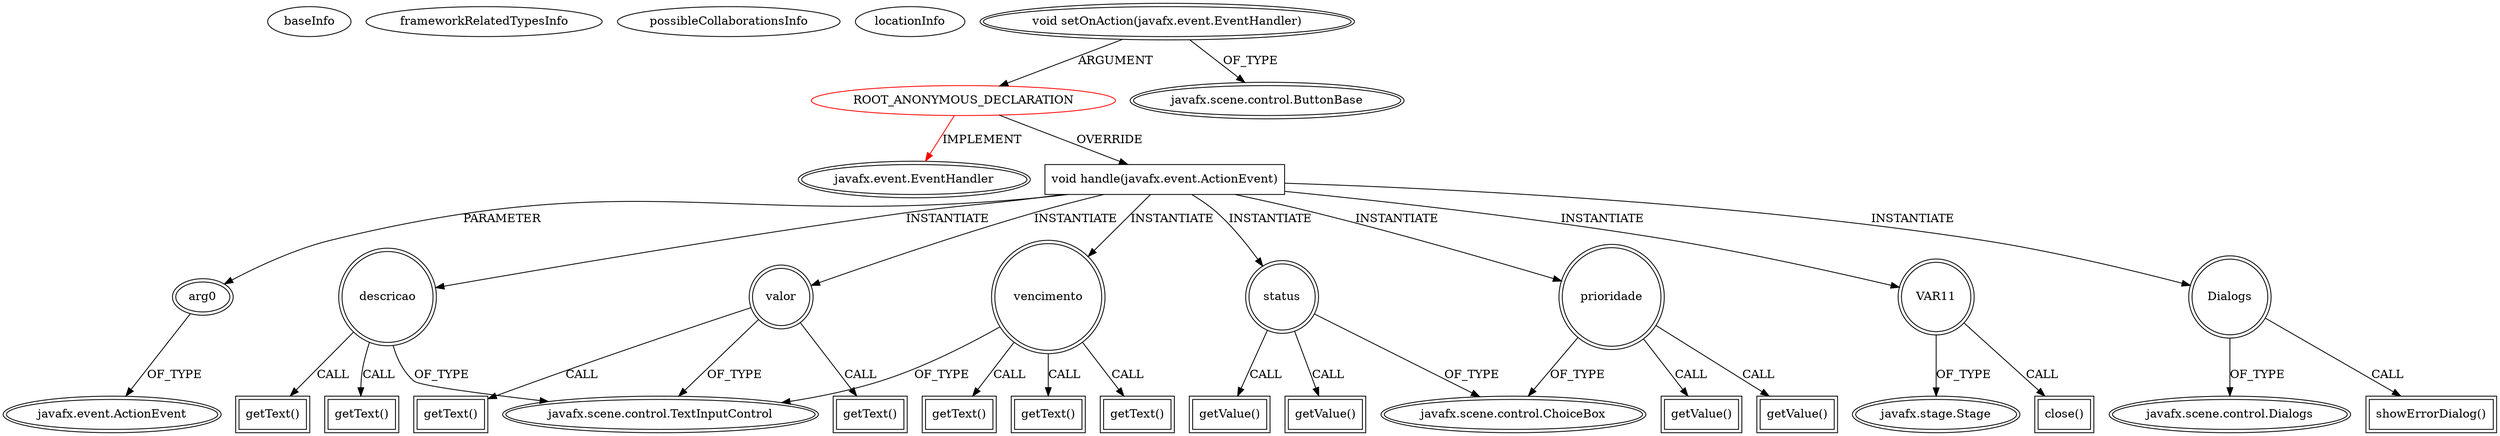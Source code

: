digraph {
baseInfo[graphId=2507,category="extension_graph",isAnonymous=true,possibleRelation=false]
frameworkRelatedTypesInfo[0="javafx.event.EventHandler"]
possibleCollaborationsInfo[]
locationInfo[projectName="diogocs1-FPessoais",filePath="/diogocs1-FPessoais/FPessoais-master/FinancasPessoais/src/app/controllers/CadastroDespesaController.java",contextSignature="void initialize(java.net.URL,java.util.ResourceBundle)",graphId="2507"]
0[label="ROOT_ANONYMOUS_DECLARATION",vertexType="ROOT_ANONYMOUS_DECLARATION",isFrameworkType=false,color=red]
1[label="javafx.event.EventHandler",vertexType="FRAMEWORK_INTERFACE_TYPE",isFrameworkType=true,peripheries=2]
2[label="void setOnAction(javafx.event.EventHandler)",vertexType="OUTSIDE_CALL",isFrameworkType=true,peripheries=2]
3[label="javafx.scene.control.ButtonBase",vertexType="FRAMEWORK_CLASS_TYPE",isFrameworkType=true,peripheries=2]
4[label="void handle(javafx.event.ActionEvent)",vertexType="OVERRIDING_METHOD_DECLARATION",isFrameworkType=false,shape=box]
5[label="arg0",vertexType="PARAMETER_DECLARATION",isFrameworkType=true,peripheries=2]
6[label="javafx.event.ActionEvent",vertexType="FRAMEWORK_CLASS_TYPE",isFrameworkType=true,peripheries=2]
7[label="vencimento",vertexType="VARIABLE_EXPRESION",isFrameworkType=true,peripheries=2,shape=circle]
9[label="javafx.scene.control.TextInputControl",vertexType="FRAMEWORK_CLASS_TYPE",isFrameworkType=true,peripheries=2]
8[label="getText()",vertexType="INSIDE_CALL",isFrameworkType=true,peripheries=2,shape=box]
10[label="descricao",vertexType="VARIABLE_EXPRESION",isFrameworkType=true,peripheries=2,shape=circle]
11[label="getText()",vertexType="INSIDE_CALL",isFrameworkType=true,peripheries=2,shape=box]
14[label="getText()",vertexType="INSIDE_CALL",isFrameworkType=true,peripheries=2,shape=box]
15[label="prioridade",vertexType="VARIABLE_EXPRESION",isFrameworkType=true,peripheries=2,shape=circle]
17[label="javafx.scene.control.ChoiceBox",vertexType="FRAMEWORK_CLASS_TYPE",isFrameworkType=true,peripheries=2]
16[label="getValue()",vertexType="INSIDE_CALL",isFrameworkType=true,peripheries=2,shape=box]
18[label="status",vertexType="VARIABLE_EXPRESION",isFrameworkType=true,peripheries=2,shape=circle]
19[label="getValue()",vertexType="INSIDE_CALL",isFrameworkType=true,peripheries=2,shape=box]
21[label="valor",vertexType="VARIABLE_EXPRESION",isFrameworkType=true,peripheries=2,shape=circle]
22[label="getText()",vertexType="INSIDE_CALL",isFrameworkType=true,peripheries=2,shape=box]
25[label="getText()",vertexType="INSIDE_CALL",isFrameworkType=true,peripheries=2,shape=box]
27[label="getText()",vertexType="INSIDE_CALL",isFrameworkType=true,peripheries=2,shape=box]
29[label="getValue()",vertexType="INSIDE_CALL",isFrameworkType=true,peripheries=2,shape=box]
31[label="getValue()",vertexType="INSIDE_CALL",isFrameworkType=true,peripheries=2,shape=box]
33[label="getText()",vertexType="INSIDE_CALL",isFrameworkType=true,peripheries=2,shape=box]
34[label="VAR11",vertexType="VARIABLE_EXPRESION",isFrameworkType=true,peripheries=2,shape=circle]
36[label="javafx.stage.Stage",vertexType="FRAMEWORK_CLASS_TYPE",isFrameworkType=true,peripheries=2]
35[label="close()",vertexType="INSIDE_CALL",isFrameworkType=true,peripheries=2,shape=box]
37[label="Dialogs",vertexType="VARIABLE_EXPRESION",isFrameworkType=true,peripheries=2,shape=circle]
39[label="javafx.scene.control.Dialogs",vertexType="FRAMEWORK_CLASS_TYPE",isFrameworkType=true,peripheries=2]
38[label="showErrorDialog()",vertexType="INSIDE_CALL",isFrameworkType=true,peripheries=2,shape=box]
0->1[label="IMPLEMENT",color=red]
2->0[label="ARGUMENT"]
2->3[label="OF_TYPE"]
0->4[label="OVERRIDE"]
5->6[label="OF_TYPE"]
4->5[label="PARAMETER"]
4->7[label="INSTANTIATE"]
7->9[label="OF_TYPE"]
7->8[label="CALL"]
4->10[label="INSTANTIATE"]
10->9[label="OF_TYPE"]
10->11[label="CALL"]
7->14[label="CALL"]
4->15[label="INSTANTIATE"]
15->17[label="OF_TYPE"]
15->16[label="CALL"]
4->18[label="INSTANTIATE"]
18->17[label="OF_TYPE"]
18->19[label="CALL"]
4->21[label="INSTANTIATE"]
21->9[label="OF_TYPE"]
21->22[label="CALL"]
10->25[label="CALL"]
7->27[label="CALL"]
15->29[label="CALL"]
18->31[label="CALL"]
21->33[label="CALL"]
4->34[label="INSTANTIATE"]
34->36[label="OF_TYPE"]
34->35[label="CALL"]
4->37[label="INSTANTIATE"]
37->39[label="OF_TYPE"]
37->38[label="CALL"]
}
